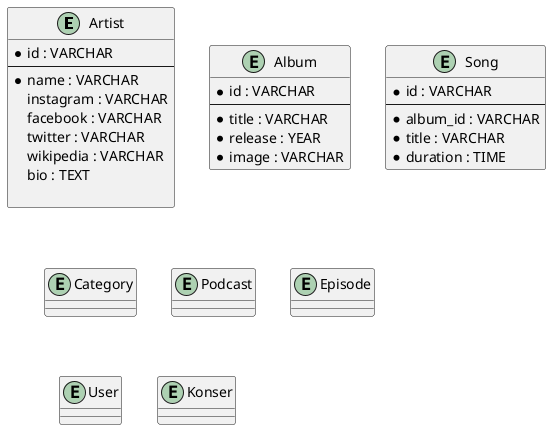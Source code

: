 @startuml
entity Artist {
    * id : VARCHAR
    --
    * name : VARCHAR
    instagram : VARCHAR
    facebook : VARCHAR
    twitter : VARCHAR
    wikipedia : VARCHAR
    bio : TEXT

}
entity Album {
    * id : VARCHAR
    --
    * title : VARCHAR
    * release : YEAR
    * image : VARCHAR
}
entity Song {
    * id : VARCHAR
    --
    * album_id : VARCHAR
    * title : VARCHAR
    * duration : TIME
}
entity Category {
}
entity Podcast {
}
entity Episode {
}
entity User{
}
entity Konser{
}
@enduml